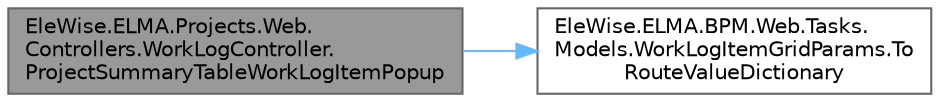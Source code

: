 digraph "EleWise.ELMA.Projects.Web.Controllers.WorkLogController.ProjectSummaryTableWorkLogItemPopup"
{
 // LATEX_PDF_SIZE
  bgcolor="transparent";
  edge [fontname=Helvetica,fontsize=10,labelfontname=Helvetica,labelfontsize=10];
  node [fontname=Helvetica,fontsize=10,shape=box,height=0.2,width=0.4];
  rankdir="LR";
  Node1 [id="Node000001",label="EleWise.ELMA.Projects.Web.\lControllers.WorkLogController.\lProjectSummaryTableWorkLogItemPopup",height=0.2,width=0.4,color="gray40", fillcolor="grey60", style="filled", fontcolor="black",tooltip="Сводная таблица трудозатрат."];
  Node1 -> Node2 [id="edge1_Node000001_Node000002",color="steelblue1",style="solid",tooltip=" "];
  Node2 [id="Node000002",label="EleWise.ELMA.BPM.Web.Tasks.\lModels.WorkLogItemGridParams.To\lRouteValueDictionary",height=0.2,width=0.4,color="grey40", fillcolor="white", style="filled",URL="$class_ele_wise_1_1_e_l_m_a_1_1_b_p_m_1_1_web_1_1_tasks_1_1_models_1_1_work_log_item_grid_params.html#a48bf24afc112c252ae5122da0d50603d",tooltip=" "];
}
